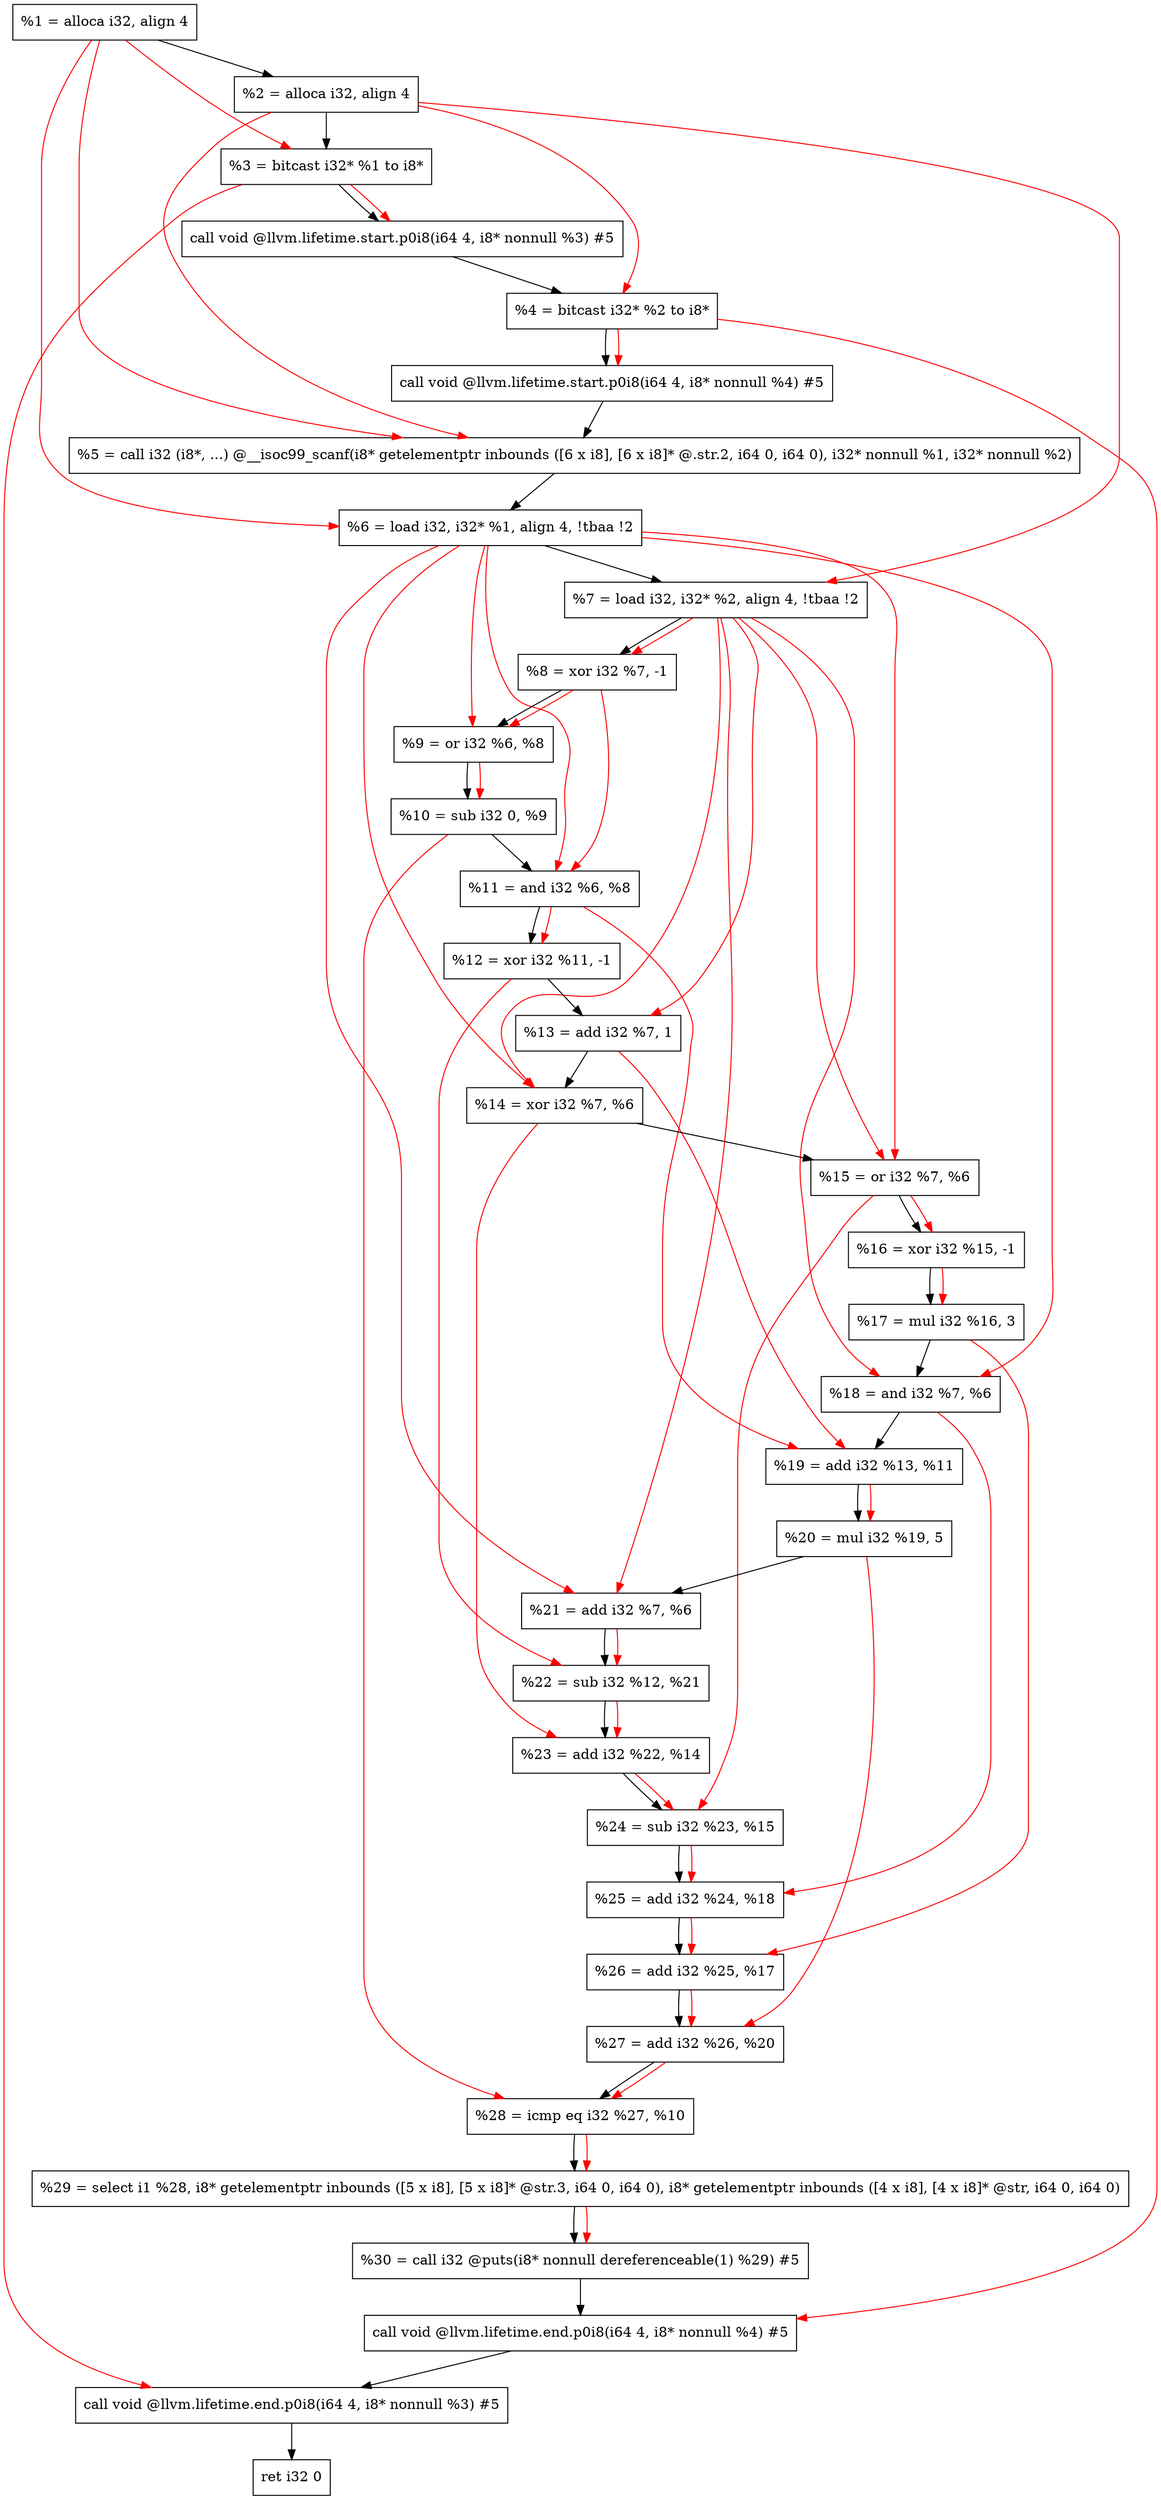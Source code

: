 digraph "DFG for'main' function" {
	Node0x137ab48[shape=record, label="  %1 = alloca i32, align 4"];
	Node0x137abc8[shape=record, label="  %2 = alloca i32, align 4"];
	Node0x137ac58[shape=record, label="  %3 = bitcast i32* %1 to i8*"];
	Node0x137b0b8[shape=record, label="  call void @llvm.lifetime.start.p0i8(i64 4, i8* nonnull %3) #5"];
	Node0x137b198[shape=record, label="  %4 = bitcast i32* %2 to i8*"];
	Node0x137b2b8[shape=record, label="  call void @llvm.lifetime.start.p0i8(i64 4, i8* nonnull %4) #5"];
	Node0x137b4f0[shape=record, label="  %5 = call i32 (i8*, ...) @__isoc99_scanf(i8* getelementptr inbounds ([6 x i8], [6 x i8]* @.str.2, i64 0, i64 0), i32* nonnull %1, i32* nonnull %2)"];
	Node0x137b5a8[shape=record, label="  %6 = load i32, i32* %1, align 4, !tbaa !2"];
	Node0x137c518[shape=record, label="  %7 = load i32, i32* %2, align 4, !tbaa !2"];
	Node0x137cba0[shape=record, label="  %8 = xor i32 %7, -1"];
	Node0x137cc10[shape=record, label="  %9 = or i32 %6, %8"];
	Node0x137cc80[shape=record, label="  %10 = sub i32 0, %9"];
	Node0x137ccf0[shape=record, label="  %11 = and i32 %6, %8"];
	Node0x137cd60[shape=record, label="  %12 = xor i32 %11, -1"];
	Node0x137cdd0[shape=record, label="  %13 = add i32 %7, 1"];
	Node0x137ce40[shape=record, label="  %14 = xor i32 %7, %6"];
	Node0x137ceb0[shape=record, label="  %15 = or i32 %7, %6"];
	Node0x137cf20[shape=record, label="  %16 = xor i32 %15, -1"];
	Node0x137cf90[shape=record, label="  %17 = mul i32 %16, 3"];
	Node0x137d000[shape=record, label="  %18 = and i32 %7, %6"];
	Node0x137d070[shape=record, label="  %19 = add i32 %13, %11"];
	Node0x137d0e0[shape=record, label="  %20 = mul i32 %19, 5"];
	Node0x137d150[shape=record, label="  %21 = add i32 %7, %6"];
	Node0x137d1c0[shape=record, label="  %22 = sub i32 %12, %21"];
	Node0x137d230[shape=record, label="  %23 = add i32 %22, %14"];
	Node0x137d2a0[shape=record, label="  %24 = sub i32 %23, %15"];
	Node0x137d310[shape=record, label="  %25 = add i32 %24, %18"];
	Node0x137d380[shape=record, label="  %26 = add i32 %25, %17"];
	Node0x137d3f0[shape=record, label="  %27 = add i32 %26, %20"];
	Node0x137d460[shape=record, label="  %28 = icmp eq i32 %27, %10"];
	Node0x131b9d8[shape=record, label="  %29 = select i1 %28, i8* getelementptr inbounds ([5 x i8], [5 x i8]* @str.3, i64 0, i64 0), i8* getelementptr inbounds ([4 x i8], [4 x i8]* @str, i64 0, i64 0)"];
	Node0x137d4f0[shape=record, label="  %30 = call i32 @puts(i8* nonnull dereferenceable(1) %29) #5"];
	Node0x137d748[shape=record, label="  call void @llvm.lifetime.end.p0i8(i64 4, i8* nonnull %4) #5"];
	Node0x137d8a8[shape=record, label="  call void @llvm.lifetime.end.p0i8(i64 4, i8* nonnull %3) #5"];
	Node0x137d968[shape=record, label="  ret i32 0"];
	Node0x137ab48 -> Node0x137abc8;
	Node0x137abc8 -> Node0x137ac58;
	Node0x137ac58 -> Node0x137b0b8;
	Node0x137b0b8 -> Node0x137b198;
	Node0x137b198 -> Node0x137b2b8;
	Node0x137b2b8 -> Node0x137b4f0;
	Node0x137b4f0 -> Node0x137b5a8;
	Node0x137b5a8 -> Node0x137c518;
	Node0x137c518 -> Node0x137cba0;
	Node0x137cba0 -> Node0x137cc10;
	Node0x137cc10 -> Node0x137cc80;
	Node0x137cc80 -> Node0x137ccf0;
	Node0x137ccf0 -> Node0x137cd60;
	Node0x137cd60 -> Node0x137cdd0;
	Node0x137cdd0 -> Node0x137ce40;
	Node0x137ce40 -> Node0x137ceb0;
	Node0x137ceb0 -> Node0x137cf20;
	Node0x137cf20 -> Node0x137cf90;
	Node0x137cf90 -> Node0x137d000;
	Node0x137d000 -> Node0x137d070;
	Node0x137d070 -> Node0x137d0e0;
	Node0x137d0e0 -> Node0x137d150;
	Node0x137d150 -> Node0x137d1c0;
	Node0x137d1c0 -> Node0x137d230;
	Node0x137d230 -> Node0x137d2a0;
	Node0x137d2a0 -> Node0x137d310;
	Node0x137d310 -> Node0x137d380;
	Node0x137d380 -> Node0x137d3f0;
	Node0x137d3f0 -> Node0x137d460;
	Node0x137d460 -> Node0x131b9d8;
	Node0x131b9d8 -> Node0x137d4f0;
	Node0x137d4f0 -> Node0x137d748;
	Node0x137d748 -> Node0x137d8a8;
	Node0x137d8a8 -> Node0x137d968;
edge [color=red]
	Node0x137ab48 -> Node0x137ac58;
	Node0x137ac58 -> Node0x137b0b8;
	Node0x137abc8 -> Node0x137b198;
	Node0x137b198 -> Node0x137b2b8;
	Node0x137ab48 -> Node0x137b4f0;
	Node0x137abc8 -> Node0x137b4f0;
	Node0x137ab48 -> Node0x137b5a8;
	Node0x137abc8 -> Node0x137c518;
	Node0x137c518 -> Node0x137cba0;
	Node0x137b5a8 -> Node0x137cc10;
	Node0x137cba0 -> Node0x137cc10;
	Node0x137cc10 -> Node0x137cc80;
	Node0x137b5a8 -> Node0x137ccf0;
	Node0x137cba0 -> Node0x137ccf0;
	Node0x137ccf0 -> Node0x137cd60;
	Node0x137c518 -> Node0x137cdd0;
	Node0x137c518 -> Node0x137ce40;
	Node0x137b5a8 -> Node0x137ce40;
	Node0x137c518 -> Node0x137ceb0;
	Node0x137b5a8 -> Node0x137ceb0;
	Node0x137ceb0 -> Node0x137cf20;
	Node0x137cf20 -> Node0x137cf90;
	Node0x137c518 -> Node0x137d000;
	Node0x137b5a8 -> Node0x137d000;
	Node0x137cdd0 -> Node0x137d070;
	Node0x137ccf0 -> Node0x137d070;
	Node0x137d070 -> Node0x137d0e0;
	Node0x137c518 -> Node0x137d150;
	Node0x137b5a8 -> Node0x137d150;
	Node0x137cd60 -> Node0x137d1c0;
	Node0x137d150 -> Node0x137d1c0;
	Node0x137d1c0 -> Node0x137d230;
	Node0x137ce40 -> Node0x137d230;
	Node0x137d230 -> Node0x137d2a0;
	Node0x137ceb0 -> Node0x137d2a0;
	Node0x137d2a0 -> Node0x137d310;
	Node0x137d000 -> Node0x137d310;
	Node0x137d310 -> Node0x137d380;
	Node0x137cf90 -> Node0x137d380;
	Node0x137d380 -> Node0x137d3f0;
	Node0x137d0e0 -> Node0x137d3f0;
	Node0x137d3f0 -> Node0x137d460;
	Node0x137cc80 -> Node0x137d460;
	Node0x137d460 -> Node0x131b9d8;
	Node0x131b9d8 -> Node0x137d4f0;
	Node0x137b198 -> Node0x137d748;
	Node0x137ac58 -> Node0x137d8a8;
}
